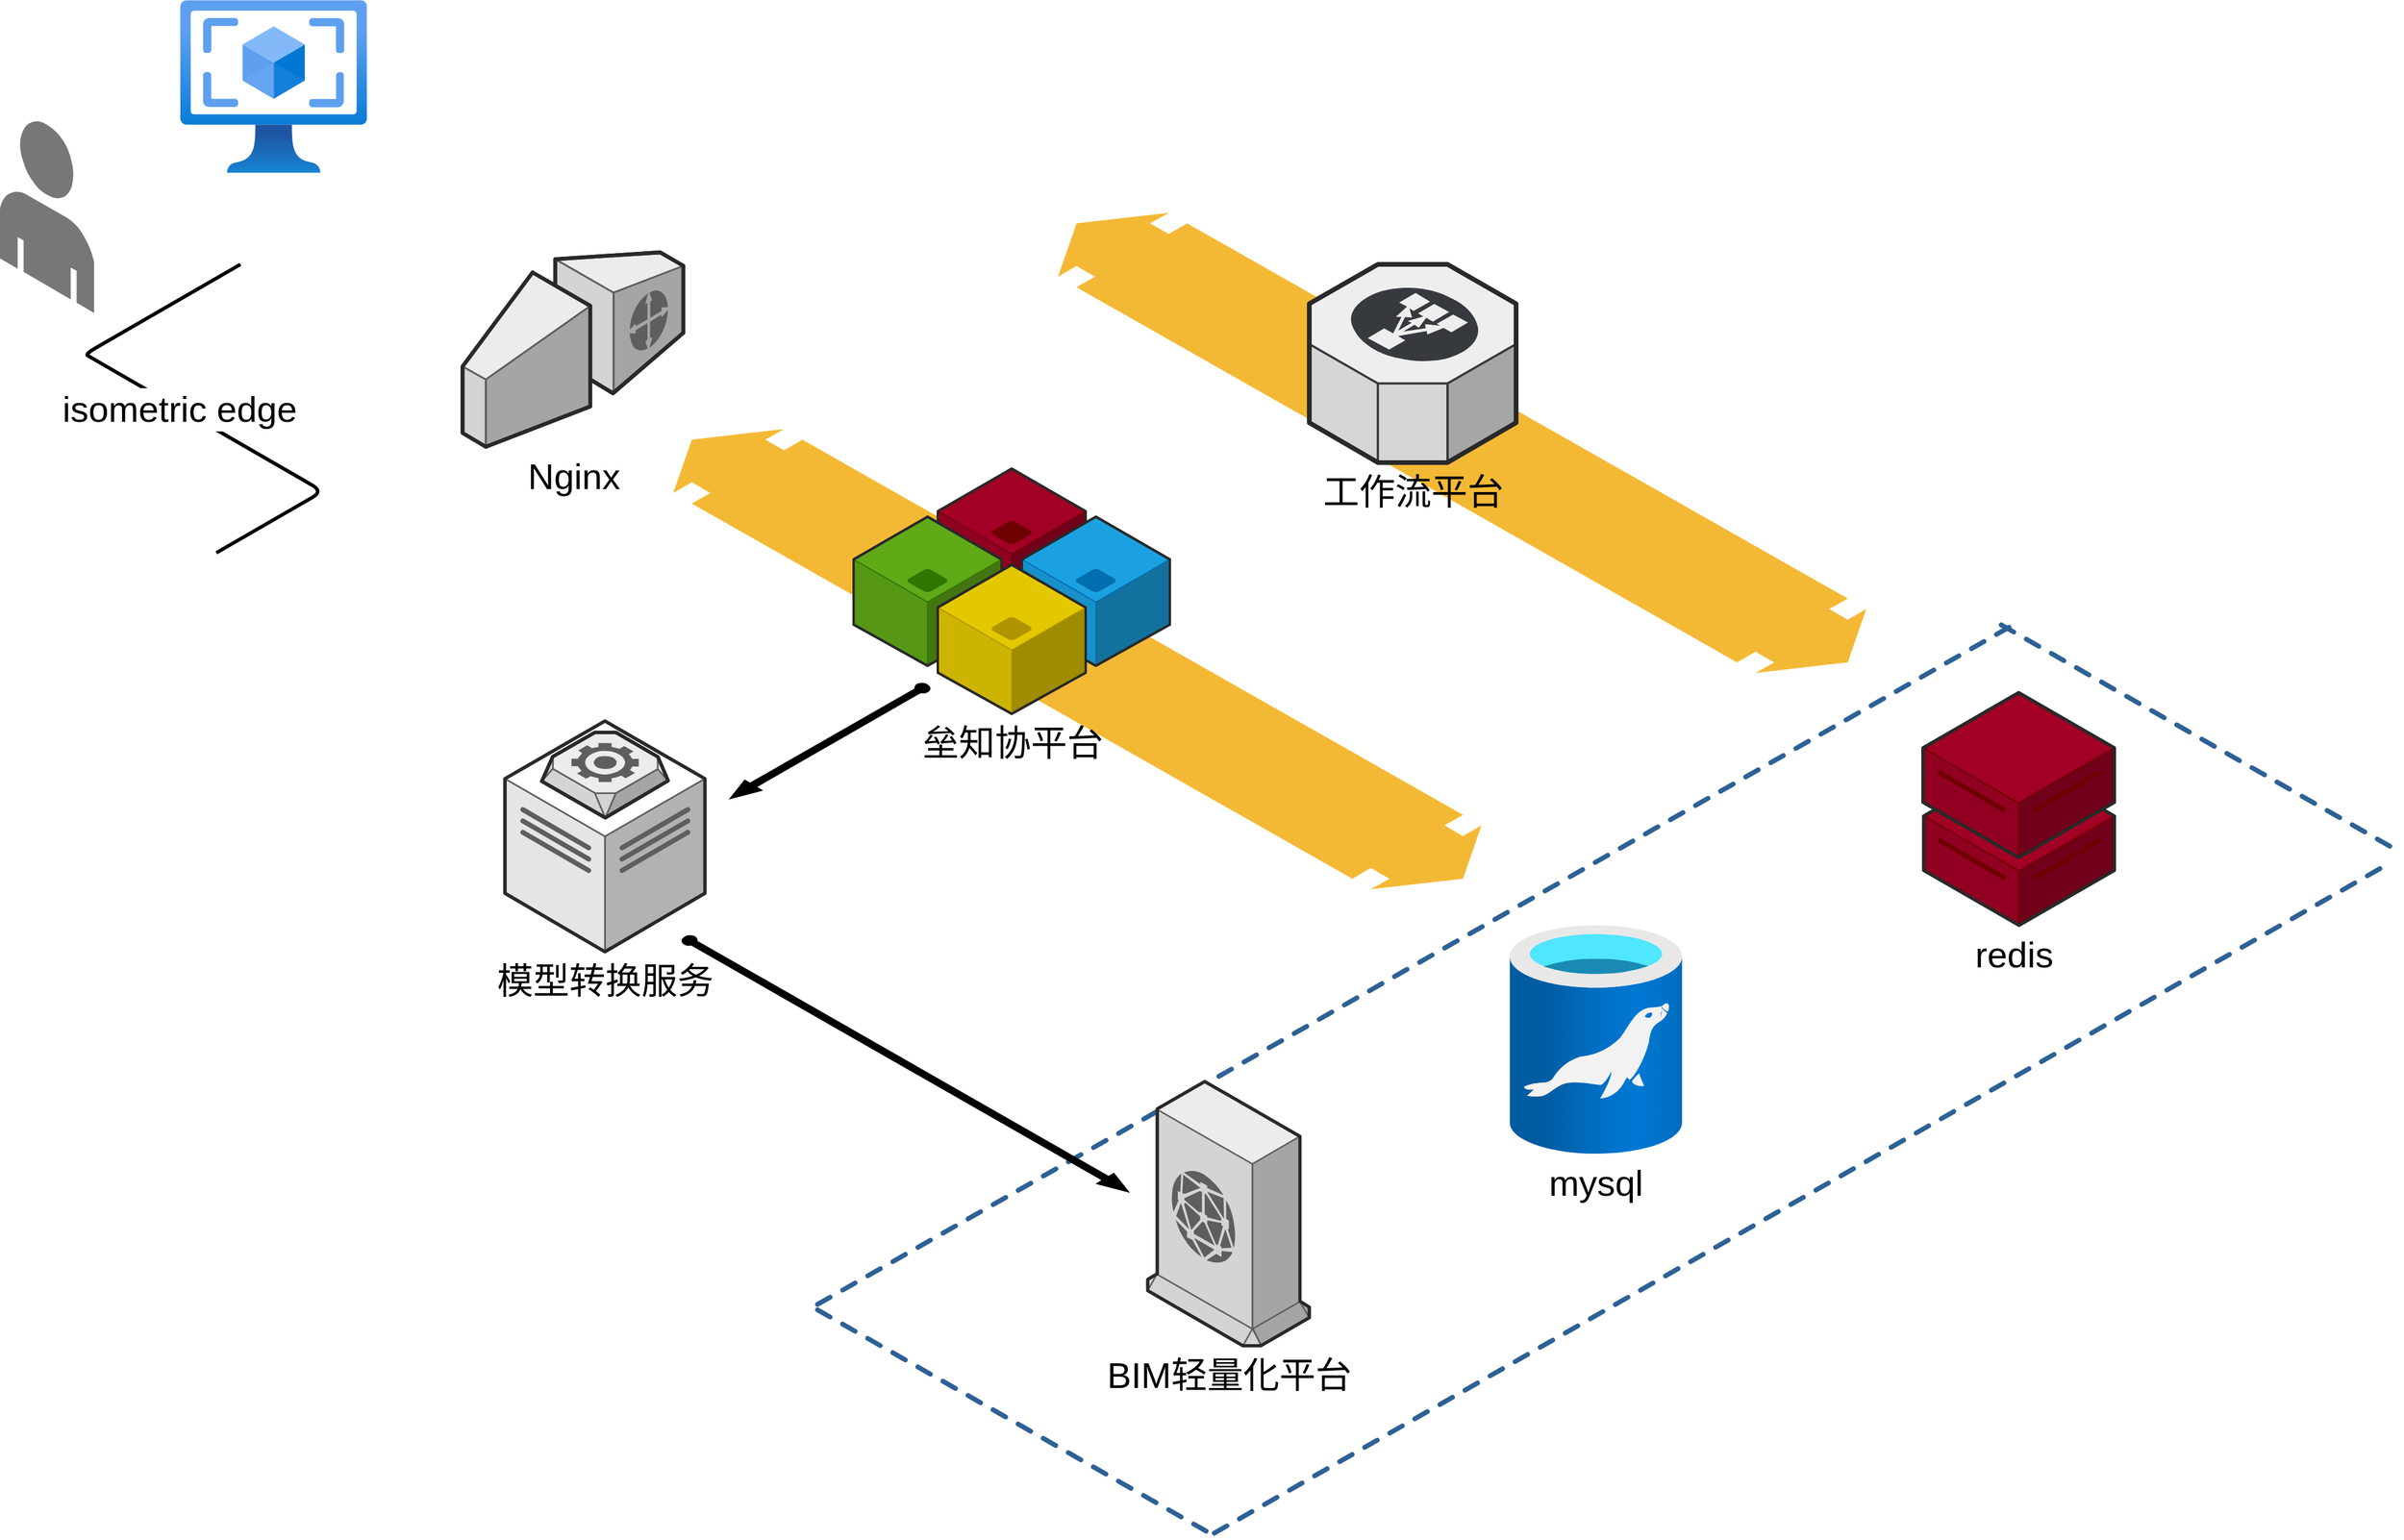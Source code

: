 <mxfile version="14.8.3" type="github">
  <diagram name="Page-1" id="aaaa8250-4180-3840-79b5-4cada1eebb92">
    <mxGraphModel dx="1892" dy="1292" grid="1" gridSize="10" guides="1" tooltips="1" connect="1" arrows="1" fold="1" page="1" pageScale="1" pageWidth="850" pageHeight="1100" background="none" math="0" shadow="0">
      <root>
        <mxCell id="0" />
        <mxCell id="1" parent="0" />
        <mxCell id="JwNSlMBxFUs_ktbdsOI0-27" value="" style="verticalLabelPosition=bottom;html=1;verticalAlign=top;strokeWidth=1;align=center;outlineConnect=0;dashed=0;outlineConnect=0;shape=mxgraph.aws3d.flatDoubleEdge;fillColor=#000000;aspect=fixed;fontSize=30;fontColor=#000000;" vertex="1" parent="1">
          <mxGeometry x="980" y="507.09" width="672.22" height="382.91" as="geometry" />
        </mxCell>
        <mxCell id="JwNSlMBxFUs_ktbdsOI0-26" value="" style="verticalLabelPosition=bottom;html=1;verticalAlign=top;strokeWidth=1;align=center;outlineConnect=0;dashed=0;outlineConnect=0;shape=mxgraph.aws3d.flatDoubleEdge;fillColor=#000000;aspect=fixed;fontSize=30;fontColor=#000000;" vertex="1" parent="1">
          <mxGeometry x="660" y="687.09" width="672.22" height="382.91" as="geometry" />
        </mxCell>
        <mxCell id="JwNSlMBxFUs_ktbdsOI0-16" value="" style="verticalLabelPosition=bottom;html=1;verticalAlign=top;strokeWidth=1;align=center;outlineConnect=0;dashed=0;outlineConnect=0;shape=mxgraph.aws3d.application_server;fillColor=#a20025;strokeColor=#6F0000;aspect=fixed;fontSize=30;fontColor=#ffffff;" vertex="1" parent="1">
          <mxGeometry x="880" y="720" width="123" height="124" as="geometry" />
        </mxCell>
        <mxCell id="JwNSlMBxFUs_ktbdsOI0-17" value="" style="verticalLabelPosition=bottom;html=1;verticalAlign=top;strokeWidth=1;align=center;outlineConnect=0;dashed=0;outlineConnect=0;shape=mxgraph.aws3d.application_server;fillColor=#60a917;strokeColor=#2D7600;aspect=fixed;fontSize=30;fontColor=#ffffff;" vertex="1" parent="1">
          <mxGeometry x="810" y="760" width="123" height="124" as="geometry" />
        </mxCell>
        <mxCell id="JwNSlMBxFUs_ktbdsOI0-18" value="" style="verticalLabelPosition=bottom;html=1;verticalAlign=top;strokeWidth=1;align=center;outlineConnect=0;dashed=0;outlineConnect=0;shape=mxgraph.aws3d.application_server;fillColor=#1ba1e2;strokeColor=#006EAF;aspect=fixed;fontSize=30;fontColor=#ffffff;" vertex="1" parent="1">
          <mxGeometry x="950" y="760" width="123" height="124" as="geometry" />
        </mxCell>
        <mxCell id="JwNSlMBxFUs_ktbdsOI0-19" value="垒知协平台" style="verticalLabelPosition=bottom;html=1;verticalAlign=top;strokeWidth=1;align=center;outlineConnect=0;dashed=0;outlineConnect=0;shape=mxgraph.aws3d.application_server;fillColor=#e3c800;strokeColor=#B09500;aspect=fixed;fontSize=30;fontColor=#000000;" vertex="1" parent="1">
          <mxGeometry x="880" y="800" width="123" height="124" as="geometry" />
        </mxCell>
        <mxCell id="JwNSlMBxFUs_ktbdsOI0-21" value="Nginx" style="verticalLabelPosition=bottom;html=1;verticalAlign=top;strokeWidth=1;align=center;outlineConnect=0;dashed=0;outlineConnect=0;shape=mxgraph.aws3d.customerGateway;fillColor=#ECECEC;strokeColor=#5E5E5E;aspect=fixed;fontSize=30;fontColor=#000000;" vertex="1" parent="1">
          <mxGeometry x="484.74" y="540" width="183.67" height="161.8" as="geometry" />
        </mxCell>
        <mxCell id="d5ac148becb70bc-9" value="" style="verticalLabelPosition=bottom;html=1;verticalAlign=top;strokeWidth=1;dashed=0;shape=mxgraph.aws3d.dashedArrowlessEdge;aspect=fixed;rounded=1;shadow=0;comic=0;fontFamily=Verdana;fontSize=12;direction=east;" parent="1" vertex="1">
          <mxGeometry x="1764.5" y="850" width="333.44" height="190" as="geometry" />
        </mxCell>
        <mxCell id="d5ac148becb70bc-10" value="" style="verticalLabelPosition=bottom;html=1;verticalAlign=top;strokeWidth=1;dashed=0;shape=mxgraph.aws3d.dashedArrowlessEdge;fillColor=#000000;aspect=fixed;rounded=1;shadow=0;comic=0;fontFamily=Verdana;fontSize=12;fontColor=#000000;flipV=1;direction=east;" parent="1" vertex="1">
          <mxGeometry x="780" y="850" width="994.5" height="565.42" as="geometry" />
        </mxCell>
        <mxCell id="d5ac148becb70bc-12" value="" style="verticalLabelPosition=bottom;html=1;verticalAlign=top;strokeWidth=1;dashed=0;shape=mxgraph.aws3d.dashedArrowlessEdge;aspect=fixed;rounded=1;shadow=0;comic=0;fontFamily=Verdana;fontSize=12;flipV=1;direction=east;" parent="1" vertex="1">
          <mxGeometry x="1110" y="1050" width="974.46" height="555.73" as="geometry" />
        </mxCell>
        <mxCell id="JwNSlMBxFUs_ktbdsOI0-5" value="redis&amp;nbsp;" style="verticalLabelPosition=bottom;html=1;verticalAlign=top;strokeWidth=1;align=center;outlineConnect=0;dashed=0;outlineConnect=0;shape=mxgraph.aws3d.dataServer;strokeColor=#6F0000;aspect=fixed;fontSize=30;fillColor=#a20025;direction=east;" vertex="1" parent="1">
          <mxGeometry x="1700" y="963.26" width="158.67" height="136.74" as="geometry" />
        </mxCell>
        <mxCell id="JwNSlMBxFUs_ktbdsOI0-6" value="" style="verticalLabelPosition=bottom;html=1;verticalAlign=top;strokeWidth=1;align=center;outlineConnect=0;dashed=0;outlineConnect=0;shape=mxgraph.aws3d.dataServer;strokeColor=#6F0000;aspect=fixed;fontSize=30;fontColor=#ffffff;fillColor=#a20025;direction=east;" vertex="1" parent="1">
          <mxGeometry x="1699.4" y="906.37" width="159.27" height="137.26" as="geometry" />
        </mxCell>
        <mxCell id="JwNSlMBxFUs_ktbdsOI0-15" value="mysql" style="html=1;points=[];align=center;image;fontSize=30;image=img/lib/azure2/databases/Azure_Database_MariaDB_Server.svg;fontColor=#000000;strokeColor=#000000;strokeWidth=3;aspect=fixed;direction=east;" vertex="1" parent="1">
          <mxGeometry x="1310" y="1100" width="234.84" height="190" as="geometry" />
        </mxCell>
        <mxCell id="JwNSlMBxFUs_ktbdsOI0-20" value="工作流平台" style="verticalLabelPosition=bottom;html=1;verticalAlign=top;strokeWidth=1;align=center;outlineConnect=0;dashed=0;outlineConnect=0;shape=mxgraph.aws3d.elasticLoadBalancing;aspect=fixed;fontSize=30;fillColor=#eeeeee;strokeColor=#36393d;direction=east;" vertex="1" parent="1">
          <mxGeometry x="1189" y="550" width="172" height="164.84" as="geometry" />
        </mxCell>
        <mxCell id="JwNSlMBxFUs_ktbdsOI0-22" value="" style="verticalLabelPosition=bottom;html=1;verticalAlign=top;strokeWidth=1;align=center;outlineConnect=0;dashed=0;outlineConnect=0;shape=mxgraph.aws3d.dashedArrowlessEdge;fillColor=#000000;aspect=fixed;fontSize=30;fontColor=#000000;" vertex="1" parent="1">
          <mxGeometry x="780" y="1420" width="333.54" height="190" as="geometry" />
        </mxCell>
        <mxCell id="JwNSlMBxFUs_ktbdsOI0-24" value="模型转换服务" style="verticalLabelPosition=bottom;html=1;verticalAlign=top;strokeWidth=1;align=center;outlineConnect=0;dashed=0;outlineConnect=0;shape=mxgraph.aws3d.dataCenter;strokeColor=#5E5E5E;aspect=fixed;fontSize=30;fontColor=#000000;" vertex="1" parent="1">
          <mxGeometry x="520" y="930" width="166.31" height="192" as="geometry" />
        </mxCell>
        <mxCell id="JwNSlMBxFUs_ktbdsOI0-25" value="" style="verticalLabelPosition=bottom;html=1;verticalAlign=top;strokeWidth=1;align=center;outlineConnect=0;dashed=0;outlineConnect=0;shape=mxgraph.aws3d.worker;fillColor=#ECECEC;strokeColor=#5E5E5E;aspect=fixed;fontSize=30;fontColor=#000000;" vertex="1" parent="1">
          <mxGeometry x="550.62" y="939.5" width="105.08" height="71" as="geometry" />
        </mxCell>
        <mxCell id="JwNSlMBxFUs_ktbdsOI0-29" value="BIM轻量化平台" style="verticalLabelPosition=bottom;html=1;verticalAlign=top;strokeWidth=1;align=center;outlineConnect=0;dashed=0;outlineConnect=0;shape=mxgraph.aws3d.cloudfront;fillColor=#ECECEC;strokeColor=#5E5E5E;aspect=fixed;fontSize=30;fontColor=#000000;" vertex="1" parent="1">
          <mxGeometry x="1054.64" y="1230" width="134.36" height="219.8" as="geometry" />
        </mxCell>
        <mxCell id="JwNSlMBxFUs_ktbdsOI0-30" value="" style="verticalLabelPosition=bottom;html=1;verticalAlign=top;strokeWidth=3;align=center;outlineConnect=0;dashed=0;outlineConnect=0;shape=mxgraph.aws3d.arrowSW;fillColor=#000000;aspect=fixed;fontSize=30;fontColor=#000000;" vertex="1" parent="1">
          <mxGeometry x="710" y="900" width="162.31" height="92.75" as="geometry" />
        </mxCell>
        <mxCell id="JwNSlMBxFUs_ktbdsOI0-31" value="" style="verticalLabelPosition=bottom;html=1;verticalAlign=top;strokeWidth=3;align=center;outlineConnect=0;dashed=0;outlineConnect=0;shape=mxgraph.aws3d.arrowSE;fillColor=#000000;aspect=fixed;fontSize=30;fontColor=#000000;" vertex="1" parent="1">
          <mxGeometry x="668.41" y="1110" width="367.49" height="210" as="geometry" />
        </mxCell>
        <mxCell id="JwNSlMBxFUs_ktbdsOI0-33" value="" style="verticalLabelPosition=bottom;html=1;verticalAlign=top;strokeWidth=1;align=center;outlineConnect=0;dashed=0;outlineConnect=0;shape=mxgraph.aws3d.end_user;strokeColor=none;fillColor=#777777;aspect=fixed;fontSize=30;fontColor=#000000;" vertex="1" parent="1">
          <mxGeometry x="100" y="430" width="78.27" height="160.46" as="geometry" />
        </mxCell>
        <mxCell id="JwNSlMBxFUs_ktbdsOI0-34" value="" style="aspect=fixed;html=1;points=[];align=center;image;fontSize=12;image=img/lib/azure2/compute/VM_Images_Classic.svg;fontColor=#000000;strokeColor=#000000;strokeWidth=3;" vertex="1" parent="1">
          <mxGeometry x="250" y="330" width="155.25" height="144" as="geometry" />
        </mxCell>
        <mxCell id="JwNSlMBxFUs_ktbdsOI0-35" value="isometric edge" style="edgeStyle=isometricEdgeStyle;endArrow=none;html=1;fontSize=30;fontColor=#000000;strokeWidth=3;" edge="1" parent="1">
          <mxGeometry width="50" height="100" relative="1" as="geometry">
            <mxPoint x="280" y="790" as="sourcePoint" />
            <mxPoint x="300" y="550" as="targetPoint" />
            <Array as="points">
              <mxPoint x="180" y="630" />
            </Array>
          </mxGeometry>
        </mxCell>
      </root>
    </mxGraphModel>
  </diagram>
</mxfile>
